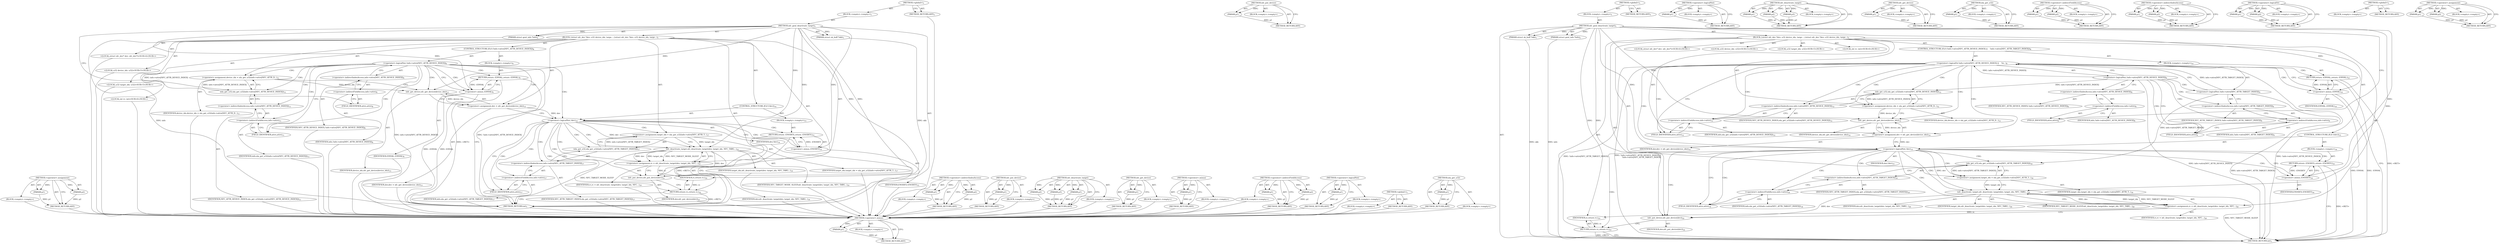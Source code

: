 digraph "&lt;operator&gt;.assignment" {
vulnerable_107 [label=<(METHOD,&lt;operator&gt;.assignment)>];
vulnerable_108 [label=<(PARAM,p1)>];
vulnerable_109 [label=<(PARAM,p2)>];
vulnerable_110 [label=<(BLOCK,&lt;empty&gt;,&lt;empty&gt;)>];
vulnerable_111 [label=<(METHOD_RETURN,ANY)>];
vulnerable_6 [label=<(METHOD,&lt;global&gt;)<SUB>1</SUB>>];
vulnerable_7 [label=<(BLOCK,&lt;empty&gt;,&lt;empty&gt;)<SUB>1</SUB>>];
vulnerable_8 [label=<(METHOD,nfc_genl_deactivate_target)<SUB>1</SUB>>];
vulnerable_9 [label=<(PARAM,struct sk_buff *skb)<SUB>1</SUB>>];
vulnerable_10 [label=<(PARAM,struct genl_info *info)<SUB>2</SUB>>];
vulnerable_11 [label=<(BLOCK,{
	struct nfc_dev *dev;
 	u32 device_idx, targe...,{
	struct nfc_dev *dev;
 	u32 device_idx, targe...)<SUB>3</SUB>>];
vulnerable_12 [label="<(LOCAL,struct nfc_dev* dev: nfc_dev*)<SUB>4</SUB>>"];
vulnerable_13 [label="<(LOCAL,u32 device_idx: u32)<SUB>5</SUB>>"];
vulnerable_14 [label="<(LOCAL,u32 target_idx: u32)<SUB>5</SUB>>"];
vulnerable_15 [label="<(LOCAL,int rc: int)<SUB>6</SUB>>"];
vulnerable_16 [label=<(CONTROL_STRUCTURE,IF,if (!info-&gt;attrs[NFC_ATTR_DEVICE_INDEX]))<SUB>8</SUB>>];
vulnerable_17 [label=<(&lt;operator&gt;.logicalNot,!info-&gt;attrs[NFC_ATTR_DEVICE_INDEX])<SUB>8</SUB>>];
vulnerable_18 [label=<(&lt;operator&gt;.indirectIndexAccess,info-&gt;attrs[NFC_ATTR_DEVICE_INDEX])<SUB>8</SUB>>];
vulnerable_19 [label=<(&lt;operator&gt;.indirectFieldAccess,info-&gt;attrs)<SUB>8</SUB>>];
vulnerable_20 [label=<(IDENTIFIER,info,!info-&gt;attrs[NFC_ATTR_DEVICE_INDEX])<SUB>8</SUB>>];
vulnerable_21 [label=<(FIELD_IDENTIFIER,attrs,attrs)<SUB>8</SUB>>];
vulnerable_22 [label=<(IDENTIFIER,NFC_ATTR_DEVICE_INDEX,!info-&gt;attrs[NFC_ATTR_DEVICE_INDEX])<SUB>8</SUB>>];
vulnerable_23 [label=<(BLOCK,&lt;empty&gt;,&lt;empty&gt;)<SUB>9</SUB>>];
vulnerable_24 [label=<(RETURN,return -EINVAL;,return -EINVAL;)<SUB>9</SUB>>];
vulnerable_25 [label=<(&lt;operator&gt;.minus,-EINVAL)<SUB>9</SUB>>];
vulnerable_26 [label=<(IDENTIFIER,EINVAL,-EINVAL)<SUB>9</SUB>>];
vulnerable_27 [label=<(&lt;operator&gt;.assignment,device_idx = nla_get_u32(info-&gt;attrs[NFC_ATTR_D...)<SUB>11</SUB>>];
vulnerable_28 [label=<(IDENTIFIER,device_idx,device_idx = nla_get_u32(info-&gt;attrs[NFC_ATTR_D...)<SUB>11</SUB>>];
vulnerable_29 [label=<(nla_get_u32,nla_get_u32(info-&gt;attrs[NFC_ATTR_DEVICE_INDEX]))<SUB>11</SUB>>];
vulnerable_30 [label=<(&lt;operator&gt;.indirectIndexAccess,info-&gt;attrs[NFC_ATTR_DEVICE_INDEX])<SUB>11</SUB>>];
vulnerable_31 [label=<(&lt;operator&gt;.indirectFieldAccess,info-&gt;attrs)<SUB>11</SUB>>];
vulnerable_32 [label=<(IDENTIFIER,info,nla_get_u32(info-&gt;attrs[NFC_ATTR_DEVICE_INDEX]))<SUB>11</SUB>>];
vulnerable_33 [label=<(FIELD_IDENTIFIER,attrs,attrs)<SUB>11</SUB>>];
vulnerable_34 [label=<(IDENTIFIER,NFC_ATTR_DEVICE_INDEX,nla_get_u32(info-&gt;attrs[NFC_ATTR_DEVICE_INDEX]))<SUB>11</SUB>>];
vulnerable_35 [label=<(&lt;operator&gt;.assignment,dev = nfc_get_device(device_idx))<SUB>13</SUB>>];
vulnerable_36 [label=<(IDENTIFIER,dev,dev = nfc_get_device(device_idx))<SUB>13</SUB>>];
vulnerable_37 [label=<(nfc_get_device,nfc_get_device(device_idx))<SUB>13</SUB>>];
vulnerable_38 [label=<(IDENTIFIER,device_idx,nfc_get_device(device_idx))<SUB>13</SUB>>];
vulnerable_39 [label=<(CONTROL_STRUCTURE,IF,if (!dev))<SUB>14</SUB>>];
vulnerable_40 [label=<(&lt;operator&gt;.logicalNot,!dev)<SUB>14</SUB>>];
vulnerable_41 [label=<(IDENTIFIER,dev,!dev)<SUB>14</SUB>>];
vulnerable_42 [label=<(BLOCK,&lt;empty&gt;,&lt;empty&gt;)<SUB>15</SUB>>];
vulnerable_43 [label=<(RETURN,return -ENODEV;,return -ENODEV;)<SUB>15</SUB>>];
vulnerable_44 [label=<(&lt;operator&gt;.minus,-ENODEV)<SUB>15</SUB>>];
vulnerable_45 [label=<(IDENTIFIER,ENODEV,-ENODEV)<SUB>15</SUB>>];
vulnerable_46 [label=<(&lt;operator&gt;.assignment,target_idx = nla_get_u32(info-&gt;attrs[NFC_ATTR_T...)<SUB>17</SUB>>];
vulnerable_47 [label=<(IDENTIFIER,target_idx,target_idx = nla_get_u32(info-&gt;attrs[NFC_ATTR_T...)<SUB>17</SUB>>];
vulnerable_48 [label=<(nla_get_u32,nla_get_u32(info-&gt;attrs[NFC_ATTR_TARGET_INDEX]))<SUB>17</SUB>>];
vulnerable_49 [label=<(&lt;operator&gt;.indirectIndexAccess,info-&gt;attrs[NFC_ATTR_TARGET_INDEX])<SUB>17</SUB>>];
vulnerable_50 [label=<(&lt;operator&gt;.indirectFieldAccess,info-&gt;attrs)<SUB>17</SUB>>];
vulnerable_51 [label=<(IDENTIFIER,info,nla_get_u32(info-&gt;attrs[NFC_ATTR_TARGET_INDEX]))<SUB>17</SUB>>];
vulnerable_52 [label=<(FIELD_IDENTIFIER,attrs,attrs)<SUB>17</SUB>>];
vulnerable_53 [label=<(IDENTIFIER,NFC_ATTR_TARGET_INDEX,nla_get_u32(info-&gt;attrs[NFC_ATTR_TARGET_INDEX]))<SUB>17</SUB>>];
vulnerable_54 [label=<(&lt;operator&gt;.assignment,rc = nfc_deactivate_target(dev, target_idx, NFC...)<SUB>19</SUB>>];
vulnerable_55 [label=<(IDENTIFIER,rc,rc = nfc_deactivate_target(dev, target_idx, NFC...)<SUB>19</SUB>>];
vulnerable_56 [label=<(nfc_deactivate_target,nfc_deactivate_target(dev, target_idx, NFC_TARG...)<SUB>19</SUB>>];
vulnerable_57 [label=<(IDENTIFIER,dev,nfc_deactivate_target(dev, target_idx, NFC_TARG...)<SUB>19</SUB>>];
vulnerable_58 [label=<(IDENTIFIER,target_idx,nfc_deactivate_target(dev, target_idx, NFC_TARG...)<SUB>19</SUB>>];
vulnerable_59 [label=<(IDENTIFIER,NFC_TARGET_MODE_SLEEP,nfc_deactivate_target(dev, target_idx, NFC_TARG...)<SUB>19</SUB>>];
vulnerable_60 [label=<(nfc_put_device,nfc_put_device(dev))<SUB>21</SUB>>];
vulnerable_61 [label=<(IDENTIFIER,dev,nfc_put_device(dev))<SUB>21</SUB>>];
vulnerable_62 [label=<(RETURN,return rc;,return rc;)<SUB>22</SUB>>];
vulnerable_63 [label=<(IDENTIFIER,rc,return rc;)<SUB>22</SUB>>];
vulnerable_64 [label=<(METHOD_RETURN,int)<SUB>1</SUB>>];
vulnerable_66 [label=<(METHOD_RETURN,ANY)<SUB>1</SUB>>];
vulnerable_93 [label=<(METHOD,&lt;operator&gt;.indirectIndexAccess)>];
vulnerable_94 [label=<(PARAM,p1)>];
vulnerable_95 [label=<(PARAM,p2)>];
vulnerable_96 [label=<(BLOCK,&lt;empty&gt;,&lt;empty&gt;)>];
vulnerable_97 [label=<(METHOD_RETURN,ANY)>];
vulnerable_126 [label=<(METHOD,nfc_put_device)>];
vulnerable_127 [label=<(PARAM,p1)>];
vulnerable_128 [label=<(BLOCK,&lt;empty&gt;,&lt;empty&gt;)>];
vulnerable_129 [label=<(METHOD_RETURN,ANY)>];
vulnerable_120 [label=<(METHOD,nfc_deactivate_target)>];
vulnerable_121 [label=<(PARAM,p1)>];
vulnerable_122 [label=<(PARAM,p2)>];
vulnerable_123 [label=<(PARAM,p3)>];
vulnerable_124 [label=<(BLOCK,&lt;empty&gt;,&lt;empty&gt;)>];
vulnerable_125 [label=<(METHOD_RETURN,ANY)>];
vulnerable_116 [label=<(METHOD,nfc_get_device)>];
vulnerable_117 [label=<(PARAM,p1)>];
vulnerable_118 [label=<(BLOCK,&lt;empty&gt;,&lt;empty&gt;)>];
vulnerable_119 [label=<(METHOD_RETURN,ANY)>];
vulnerable_103 [label=<(METHOD,&lt;operator&gt;.minus)>];
vulnerable_104 [label=<(PARAM,p1)>];
vulnerable_105 [label=<(BLOCK,&lt;empty&gt;,&lt;empty&gt;)>];
vulnerable_106 [label=<(METHOD_RETURN,ANY)>];
vulnerable_98 [label=<(METHOD,&lt;operator&gt;.indirectFieldAccess)>];
vulnerable_99 [label=<(PARAM,p1)>];
vulnerable_100 [label=<(PARAM,p2)>];
vulnerable_101 [label=<(BLOCK,&lt;empty&gt;,&lt;empty&gt;)>];
vulnerable_102 [label=<(METHOD_RETURN,ANY)>];
vulnerable_89 [label=<(METHOD,&lt;operator&gt;.logicalNot)>];
vulnerable_90 [label=<(PARAM,p1)>];
vulnerable_91 [label=<(BLOCK,&lt;empty&gt;,&lt;empty&gt;)>];
vulnerable_92 [label=<(METHOD_RETURN,ANY)>];
vulnerable_83 [label=<(METHOD,&lt;global&gt;)<SUB>1</SUB>>];
vulnerable_84 [label=<(BLOCK,&lt;empty&gt;,&lt;empty&gt;)>];
vulnerable_85 [label=<(METHOD_RETURN,ANY)>];
vulnerable_112 [label=<(METHOD,nla_get_u32)>];
vulnerable_113 [label=<(PARAM,p1)>];
vulnerable_114 [label=<(BLOCK,&lt;empty&gt;,&lt;empty&gt;)>];
vulnerable_115 [label=<(METHOD_RETURN,ANY)>];
fixed_115 [label=<(METHOD,&lt;operator&gt;.minus)>];
fixed_116 [label=<(PARAM,p1)>];
fixed_117 [label=<(BLOCK,&lt;empty&gt;,&lt;empty&gt;)>];
fixed_118 [label=<(METHOD_RETURN,ANY)>];
fixed_138 [label=<(METHOD,nfc_put_device)>];
fixed_139 [label=<(PARAM,p1)>];
fixed_140 [label=<(BLOCK,&lt;empty&gt;,&lt;empty&gt;)>];
fixed_141 [label=<(METHOD_RETURN,ANY)>];
fixed_6 [label=<(METHOD,&lt;global&gt;)<SUB>1</SUB>>];
fixed_7 [label=<(BLOCK,&lt;empty&gt;,&lt;empty&gt;)<SUB>1</SUB>>];
fixed_8 [label=<(METHOD,nfc_genl_deactivate_target)<SUB>1</SUB>>];
fixed_9 [label=<(PARAM,struct sk_buff *skb)<SUB>1</SUB>>];
fixed_10 [label=<(PARAM,struct genl_info *info)<SUB>2</SUB>>];
fixed_11 [label=<(BLOCK,{
	struct nfc_dev *dev;
 	u32 device_idx, targe...,{
	struct nfc_dev *dev;
 	u32 device_idx, targe...)<SUB>3</SUB>>];
fixed_12 [label="<(LOCAL,struct nfc_dev* dev: nfc_dev*)<SUB>4</SUB>>"];
fixed_13 [label="<(LOCAL,u32 device_idx: u32)<SUB>5</SUB>>"];
fixed_14 [label="<(LOCAL,u32 target_idx: u32)<SUB>5</SUB>>"];
fixed_15 [label="<(LOCAL,int rc: int)<SUB>6</SUB>>"];
fixed_16 [label=<(CONTROL_STRUCTURE,IF,if (!info-&gt;attrs[NFC_ATTR_DEVICE_INDEX] ||
	    !info-&gt;attrs[NFC_ATTR_TARGET_INDEX]))<SUB>8</SUB>>];
fixed_17 [label=<(&lt;operator&gt;.logicalOr,!info-&gt;attrs[NFC_ATTR_DEVICE_INDEX] ||
	    !in...)<SUB>8</SUB>>];
fixed_18 [label=<(&lt;operator&gt;.logicalNot,!info-&gt;attrs[NFC_ATTR_DEVICE_INDEX])<SUB>8</SUB>>];
fixed_19 [label=<(&lt;operator&gt;.indirectIndexAccess,info-&gt;attrs[NFC_ATTR_DEVICE_INDEX])<SUB>8</SUB>>];
fixed_20 [label=<(&lt;operator&gt;.indirectFieldAccess,info-&gt;attrs)<SUB>8</SUB>>];
fixed_21 [label=<(IDENTIFIER,info,!info-&gt;attrs[NFC_ATTR_DEVICE_INDEX])<SUB>8</SUB>>];
fixed_22 [label=<(FIELD_IDENTIFIER,attrs,attrs)<SUB>8</SUB>>];
fixed_23 [label=<(IDENTIFIER,NFC_ATTR_DEVICE_INDEX,!info-&gt;attrs[NFC_ATTR_DEVICE_INDEX])<SUB>8</SUB>>];
fixed_24 [label=<(&lt;operator&gt;.logicalNot,!info-&gt;attrs[NFC_ATTR_TARGET_INDEX])<SUB>9</SUB>>];
fixed_25 [label=<(&lt;operator&gt;.indirectIndexAccess,info-&gt;attrs[NFC_ATTR_TARGET_INDEX])<SUB>9</SUB>>];
fixed_26 [label=<(&lt;operator&gt;.indirectFieldAccess,info-&gt;attrs)<SUB>9</SUB>>];
fixed_27 [label=<(IDENTIFIER,info,!info-&gt;attrs[NFC_ATTR_TARGET_INDEX])<SUB>9</SUB>>];
fixed_28 [label=<(FIELD_IDENTIFIER,attrs,attrs)<SUB>9</SUB>>];
fixed_29 [label=<(IDENTIFIER,NFC_ATTR_TARGET_INDEX,!info-&gt;attrs[NFC_ATTR_TARGET_INDEX])<SUB>9</SUB>>];
fixed_30 [label=<(BLOCK,&lt;empty&gt;,&lt;empty&gt;)<SUB>10</SUB>>];
fixed_31 [label=<(RETURN,return -EINVAL;,return -EINVAL;)<SUB>10</SUB>>];
fixed_32 [label=<(&lt;operator&gt;.minus,-EINVAL)<SUB>10</SUB>>];
fixed_33 [label=<(IDENTIFIER,EINVAL,-EINVAL)<SUB>10</SUB>>];
fixed_34 [label=<(&lt;operator&gt;.assignment,device_idx = nla_get_u32(info-&gt;attrs[NFC_ATTR_D...)<SUB>12</SUB>>];
fixed_35 [label=<(IDENTIFIER,device_idx,device_idx = nla_get_u32(info-&gt;attrs[NFC_ATTR_D...)<SUB>12</SUB>>];
fixed_36 [label=<(nla_get_u32,nla_get_u32(info-&gt;attrs[NFC_ATTR_DEVICE_INDEX]))<SUB>12</SUB>>];
fixed_37 [label=<(&lt;operator&gt;.indirectIndexAccess,info-&gt;attrs[NFC_ATTR_DEVICE_INDEX])<SUB>12</SUB>>];
fixed_38 [label=<(&lt;operator&gt;.indirectFieldAccess,info-&gt;attrs)<SUB>12</SUB>>];
fixed_39 [label=<(IDENTIFIER,info,nla_get_u32(info-&gt;attrs[NFC_ATTR_DEVICE_INDEX]))<SUB>12</SUB>>];
fixed_40 [label=<(FIELD_IDENTIFIER,attrs,attrs)<SUB>12</SUB>>];
fixed_41 [label=<(IDENTIFIER,NFC_ATTR_DEVICE_INDEX,nla_get_u32(info-&gt;attrs[NFC_ATTR_DEVICE_INDEX]))<SUB>12</SUB>>];
fixed_42 [label=<(&lt;operator&gt;.assignment,dev = nfc_get_device(device_idx))<SUB>14</SUB>>];
fixed_43 [label=<(IDENTIFIER,dev,dev = nfc_get_device(device_idx))<SUB>14</SUB>>];
fixed_44 [label=<(nfc_get_device,nfc_get_device(device_idx))<SUB>14</SUB>>];
fixed_45 [label=<(IDENTIFIER,device_idx,nfc_get_device(device_idx))<SUB>14</SUB>>];
fixed_46 [label=<(CONTROL_STRUCTURE,IF,if (!dev))<SUB>15</SUB>>];
fixed_47 [label=<(&lt;operator&gt;.logicalNot,!dev)<SUB>15</SUB>>];
fixed_48 [label=<(IDENTIFIER,dev,!dev)<SUB>15</SUB>>];
fixed_49 [label=<(BLOCK,&lt;empty&gt;,&lt;empty&gt;)<SUB>16</SUB>>];
fixed_50 [label=<(RETURN,return -ENODEV;,return -ENODEV;)<SUB>16</SUB>>];
fixed_51 [label=<(&lt;operator&gt;.minus,-ENODEV)<SUB>16</SUB>>];
fixed_52 [label=<(IDENTIFIER,ENODEV,-ENODEV)<SUB>16</SUB>>];
fixed_53 [label=<(&lt;operator&gt;.assignment,target_idx = nla_get_u32(info-&gt;attrs[NFC_ATTR_T...)<SUB>18</SUB>>];
fixed_54 [label=<(IDENTIFIER,target_idx,target_idx = nla_get_u32(info-&gt;attrs[NFC_ATTR_T...)<SUB>18</SUB>>];
fixed_55 [label=<(nla_get_u32,nla_get_u32(info-&gt;attrs[NFC_ATTR_TARGET_INDEX]))<SUB>18</SUB>>];
fixed_56 [label=<(&lt;operator&gt;.indirectIndexAccess,info-&gt;attrs[NFC_ATTR_TARGET_INDEX])<SUB>18</SUB>>];
fixed_57 [label=<(&lt;operator&gt;.indirectFieldAccess,info-&gt;attrs)<SUB>18</SUB>>];
fixed_58 [label=<(IDENTIFIER,info,nla_get_u32(info-&gt;attrs[NFC_ATTR_TARGET_INDEX]))<SUB>18</SUB>>];
fixed_59 [label=<(FIELD_IDENTIFIER,attrs,attrs)<SUB>18</SUB>>];
fixed_60 [label=<(IDENTIFIER,NFC_ATTR_TARGET_INDEX,nla_get_u32(info-&gt;attrs[NFC_ATTR_TARGET_INDEX]))<SUB>18</SUB>>];
fixed_61 [label=<(&lt;operator&gt;.assignment,rc = nfc_deactivate_target(dev, target_idx, NFC...)<SUB>20</SUB>>];
fixed_62 [label=<(IDENTIFIER,rc,rc = nfc_deactivate_target(dev, target_idx, NFC...)<SUB>20</SUB>>];
fixed_63 [label=<(nfc_deactivate_target,nfc_deactivate_target(dev, target_idx, NFC_TARG...)<SUB>20</SUB>>];
fixed_64 [label=<(IDENTIFIER,dev,nfc_deactivate_target(dev, target_idx, NFC_TARG...)<SUB>20</SUB>>];
fixed_65 [label=<(IDENTIFIER,target_idx,nfc_deactivate_target(dev, target_idx, NFC_TARG...)<SUB>20</SUB>>];
fixed_66 [label=<(IDENTIFIER,NFC_TARGET_MODE_SLEEP,nfc_deactivate_target(dev, target_idx, NFC_TARG...)<SUB>20</SUB>>];
fixed_67 [label=<(nfc_put_device,nfc_put_device(dev))<SUB>22</SUB>>];
fixed_68 [label=<(IDENTIFIER,dev,nfc_put_device(dev))<SUB>22</SUB>>];
fixed_69 [label=<(RETURN,return rc;,return rc;)<SUB>23</SUB>>];
fixed_70 [label=<(IDENTIFIER,rc,return rc;)<SUB>23</SUB>>];
fixed_71 [label=<(METHOD_RETURN,int)<SUB>1</SUB>>];
fixed_73 [label=<(METHOD_RETURN,ANY)<SUB>1</SUB>>];
fixed_101 [label=<(METHOD,&lt;operator&gt;.logicalNot)>];
fixed_102 [label=<(PARAM,p1)>];
fixed_103 [label=<(BLOCK,&lt;empty&gt;,&lt;empty&gt;)>];
fixed_104 [label=<(METHOD_RETURN,ANY)>];
fixed_132 [label=<(METHOD,nfc_deactivate_target)>];
fixed_133 [label=<(PARAM,p1)>];
fixed_134 [label=<(PARAM,p2)>];
fixed_135 [label=<(PARAM,p3)>];
fixed_136 [label=<(BLOCK,&lt;empty&gt;,&lt;empty&gt;)>];
fixed_137 [label=<(METHOD_RETURN,ANY)>];
fixed_128 [label=<(METHOD,nfc_get_device)>];
fixed_129 [label=<(PARAM,p1)>];
fixed_130 [label=<(BLOCK,&lt;empty&gt;,&lt;empty&gt;)>];
fixed_131 [label=<(METHOD_RETURN,ANY)>];
fixed_124 [label=<(METHOD,nla_get_u32)>];
fixed_125 [label=<(PARAM,p1)>];
fixed_126 [label=<(BLOCK,&lt;empty&gt;,&lt;empty&gt;)>];
fixed_127 [label=<(METHOD_RETURN,ANY)>];
fixed_110 [label=<(METHOD,&lt;operator&gt;.indirectFieldAccess)>];
fixed_111 [label=<(PARAM,p1)>];
fixed_112 [label=<(PARAM,p2)>];
fixed_113 [label=<(BLOCK,&lt;empty&gt;,&lt;empty&gt;)>];
fixed_114 [label=<(METHOD_RETURN,ANY)>];
fixed_105 [label=<(METHOD,&lt;operator&gt;.indirectIndexAccess)>];
fixed_106 [label=<(PARAM,p1)>];
fixed_107 [label=<(PARAM,p2)>];
fixed_108 [label=<(BLOCK,&lt;empty&gt;,&lt;empty&gt;)>];
fixed_109 [label=<(METHOD_RETURN,ANY)>];
fixed_96 [label=<(METHOD,&lt;operator&gt;.logicalOr)>];
fixed_97 [label=<(PARAM,p1)>];
fixed_98 [label=<(PARAM,p2)>];
fixed_99 [label=<(BLOCK,&lt;empty&gt;,&lt;empty&gt;)>];
fixed_100 [label=<(METHOD_RETURN,ANY)>];
fixed_90 [label=<(METHOD,&lt;global&gt;)<SUB>1</SUB>>];
fixed_91 [label=<(BLOCK,&lt;empty&gt;,&lt;empty&gt;)>];
fixed_92 [label=<(METHOD_RETURN,ANY)>];
fixed_119 [label=<(METHOD,&lt;operator&gt;.assignment)>];
fixed_120 [label=<(PARAM,p1)>];
fixed_121 [label=<(PARAM,p2)>];
fixed_122 [label=<(BLOCK,&lt;empty&gt;,&lt;empty&gt;)>];
fixed_123 [label=<(METHOD_RETURN,ANY)>];
vulnerable_107 -> vulnerable_108  [key=0, label="AST: "];
vulnerable_107 -> vulnerable_108  [key=1, label="DDG: "];
vulnerable_107 -> vulnerable_110  [key=0, label="AST: "];
vulnerable_107 -> vulnerable_109  [key=0, label="AST: "];
vulnerable_107 -> vulnerable_109  [key=1, label="DDG: "];
vulnerable_107 -> vulnerable_111  [key=0, label="AST: "];
vulnerable_107 -> vulnerable_111  [key=1, label="CFG: "];
vulnerable_108 -> vulnerable_111  [key=0, label="DDG: p1"];
vulnerable_109 -> vulnerable_111  [key=0, label="DDG: p2"];
vulnerable_110 -> fixed_115  [key=0];
vulnerable_111 -> fixed_115  [key=0];
vulnerable_6 -> vulnerable_7  [key=0, label="AST: "];
vulnerable_6 -> vulnerable_66  [key=0, label="AST: "];
vulnerable_6 -> vulnerable_66  [key=1, label="CFG: "];
vulnerable_7 -> vulnerable_8  [key=0, label="AST: "];
vulnerable_8 -> vulnerable_9  [key=0, label="AST: "];
vulnerable_8 -> vulnerable_9  [key=1, label="DDG: "];
vulnerable_8 -> vulnerable_10  [key=0, label="AST: "];
vulnerable_8 -> vulnerable_10  [key=1, label="DDG: "];
vulnerable_8 -> vulnerable_11  [key=0, label="AST: "];
vulnerable_8 -> vulnerable_64  [key=0, label="AST: "];
vulnerable_8 -> vulnerable_21  [key=0, label="CFG: "];
vulnerable_8 -> vulnerable_60  [key=0, label="DDG: "];
vulnerable_8 -> vulnerable_63  [key=0, label="DDG: "];
vulnerable_8 -> vulnerable_37  [key=0, label="DDG: "];
vulnerable_8 -> vulnerable_40  [key=0, label="DDG: "];
vulnerable_8 -> vulnerable_56  [key=0, label="DDG: "];
vulnerable_8 -> vulnerable_25  [key=0, label="DDG: "];
vulnerable_8 -> vulnerable_44  [key=0, label="DDG: "];
vulnerable_9 -> vulnerable_64  [key=0, label="DDG: skb"];
vulnerable_10 -> vulnerable_64  [key=0, label="DDG: info"];
vulnerable_11 -> vulnerable_12  [key=0, label="AST: "];
vulnerable_11 -> vulnerable_13  [key=0, label="AST: "];
vulnerable_11 -> vulnerable_14  [key=0, label="AST: "];
vulnerable_11 -> vulnerable_15  [key=0, label="AST: "];
vulnerable_11 -> vulnerable_16  [key=0, label="AST: "];
vulnerable_11 -> vulnerable_27  [key=0, label="AST: "];
vulnerable_11 -> vulnerable_35  [key=0, label="AST: "];
vulnerable_11 -> vulnerable_39  [key=0, label="AST: "];
vulnerable_11 -> vulnerable_46  [key=0, label="AST: "];
vulnerable_11 -> vulnerable_54  [key=0, label="AST: "];
vulnerable_11 -> vulnerable_60  [key=0, label="AST: "];
vulnerable_11 -> vulnerable_62  [key=0, label="AST: "];
vulnerable_12 -> fixed_115  [key=0];
vulnerable_13 -> fixed_115  [key=0];
vulnerable_14 -> fixed_115  [key=0];
vulnerable_15 -> fixed_115  [key=0];
vulnerable_16 -> vulnerable_17  [key=0, label="AST: "];
vulnerable_16 -> vulnerable_23  [key=0, label="AST: "];
vulnerable_17 -> vulnerable_18  [key=0, label="AST: "];
vulnerable_17 -> vulnerable_25  [key=0, label="CFG: "];
vulnerable_17 -> vulnerable_25  [key=1, label="CDG: "];
vulnerable_17 -> vulnerable_33  [key=0, label="CFG: "];
vulnerable_17 -> vulnerable_33  [key=1, label="CDG: "];
vulnerable_17 -> vulnerable_64  [key=0, label="DDG: info-&gt;attrs[NFC_ATTR_DEVICE_INDEX]"];
vulnerable_17 -> vulnerable_64  [key=1, label="DDG: !info-&gt;attrs[NFC_ATTR_DEVICE_INDEX]"];
vulnerable_17 -> vulnerable_29  [key=0, label="DDG: info-&gt;attrs[NFC_ATTR_DEVICE_INDEX]"];
vulnerable_17 -> vulnerable_29  [key=1, label="CDG: "];
vulnerable_17 -> vulnerable_24  [key=0, label="CDG: "];
vulnerable_17 -> vulnerable_30  [key=0, label="CDG: "];
vulnerable_17 -> vulnerable_37  [key=0, label="CDG: "];
vulnerable_17 -> vulnerable_27  [key=0, label="CDG: "];
vulnerable_17 -> vulnerable_40  [key=0, label="CDG: "];
vulnerable_17 -> vulnerable_35  [key=0, label="CDG: "];
vulnerable_17 -> vulnerable_31  [key=0, label="CDG: "];
vulnerable_18 -> vulnerable_19  [key=0, label="AST: "];
vulnerable_18 -> vulnerable_22  [key=0, label="AST: "];
vulnerable_18 -> vulnerable_17  [key=0, label="CFG: "];
vulnerable_19 -> vulnerable_20  [key=0, label="AST: "];
vulnerable_19 -> vulnerable_21  [key=0, label="AST: "];
vulnerable_19 -> vulnerable_18  [key=0, label="CFG: "];
vulnerable_20 -> fixed_115  [key=0];
vulnerable_21 -> vulnerable_19  [key=0, label="CFG: "];
vulnerable_22 -> fixed_115  [key=0];
vulnerable_23 -> vulnerable_24  [key=0, label="AST: "];
vulnerable_24 -> vulnerable_25  [key=0, label="AST: "];
vulnerable_24 -> vulnerable_64  [key=0, label="CFG: "];
vulnerable_24 -> vulnerable_64  [key=1, label="DDG: &lt;RET&gt;"];
vulnerable_25 -> vulnerable_26  [key=0, label="AST: "];
vulnerable_25 -> vulnerable_24  [key=0, label="CFG: "];
vulnerable_25 -> vulnerable_24  [key=1, label="DDG: -EINVAL"];
vulnerable_25 -> vulnerable_64  [key=0, label="DDG: EINVAL"];
vulnerable_25 -> vulnerable_64  [key=1, label="DDG: -EINVAL"];
vulnerable_26 -> fixed_115  [key=0];
vulnerable_27 -> vulnerable_28  [key=0, label="AST: "];
vulnerable_27 -> vulnerable_29  [key=0, label="AST: "];
vulnerable_27 -> vulnerable_37  [key=0, label="CFG: "];
vulnerable_27 -> vulnerable_37  [key=1, label="DDG: device_idx"];
vulnerable_28 -> fixed_115  [key=0];
vulnerable_29 -> vulnerable_30  [key=0, label="AST: "];
vulnerable_29 -> vulnerable_27  [key=0, label="CFG: "];
vulnerable_29 -> vulnerable_27  [key=1, label="DDG: info-&gt;attrs[NFC_ATTR_DEVICE_INDEX]"];
vulnerable_30 -> vulnerable_31  [key=0, label="AST: "];
vulnerable_30 -> vulnerable_34  [key=0, label="AST: "];
vulnerable_30 -> vulnerable_29  [key=0, label="CFG: "];
vulnerable_31 -> vulnerable_32  [key=0, label="AST: "];
vulnerable_31 -> vulnerable_33  [key=0, label="AST: "];
vulnerable_31 -> vulnerable_30  [key=0, label="CFG: "];
vulnerable_32 -> fixed_115  [key=0];
vulnerable_33 -> vulnerable_31  [key=0, label="CFG: "];
vulnerable_34 -> fixed_115  [key=0];
vulnerable_35 -> vulnerable_36  [key=0, label="AST: "];
vulnerable_35 -> vulnerable_37  [key=0, label="AST: "];
vulnerable_35 -> vulnerable_40  [key=0, label="CFG: "];
vulnerable_35 -> vulnerable_40  [key=1, label="DDG: dev"];
vulnerable_36 -> fixed_115  [key=0];
vulnerable_37 -> vulnerable_38  [key=0, label="AST: "];
vulnerable_37 -> vulnerable_35  [key=0, label="CFG: "];
vulnerable_37 -> vulnerable_35  [key=1, label="DDG: device_idx"];
vulnerable_38 -> fixed_115  [key=0];
vulnerable_39 -> vulnerable_40  [key=0, label="AST: "];
vulnerable_39 -> vulnerable_42  [key=0, label="AST: "];
vulnerable_40 -> vulnerable_41  [key=0, label="AST: "];
vulnerable_40 -> vulnerable_44  [key=0, label="CFG: "];
vulnerable_40 -> vulnerable_44  [key=1, label="CDG: "];
vulnerable_40 -> vulnerable_52  [key=0, label="CFG: "];
vulnerable_40 -> vulnerable_52  [key=1, label="CDG: "];
vulnerable_40 -> vulnerable_56  [key=0, label="DDG: dev"];
vulnerable_40 -> vulnerable_56  [key=1, label="CDG: "];
vulnerable_40 -> vulnerable_48  [key=0, label="CDG: "];
vulnerable_40 -> vulnerable_49  [key=0, label="CDG: "];
vulnerable_40 -> vulnerable_60  [key=0, label="CDG: "];
vulnerable_40 -> vulnerable_46  [key=0, label="CDG: "];
vulnerable_40 -> vulnerable_50  [key=0, label="CDG: "];
vulnerable_40 -> vulnerable_54  [key=0, label="CDG: "];
vulnerable_40 -> vulnerable_62  [key=0, label="CDG: "];
vulnerable_40 -> vulnerable_43  [key=0, label="CDG: "];
vulnerable_41 -> fixed_115  [key=0];
vulnerable_42 -> vulnerable_43  [key=0, label="AST: "];
vulnerable_43 -> vulnerable_44  [key=0, label="AST: "];
vulnerable_43 -> vulnerable_64  [key=0, label="CFG: "];
vulnerable_43 -> vulnerable_64  [key=1, label="DDG: &lt;RET&gt;"];
vulnerable_44 -> vulnerable_45  [key=0, label="AST: "];
vulnerable_44 -> vulnerable_43  [key=0, label="CFG: "];
vulnerable_44 -> vulnerable_43  [key=1, label="DDG: -ENODEV"];
vulnerable_45 -> fixed_115  [key=0];
vulnerable_46 -> vulnerable_47  [key=0, label="AST: "];
vulnerable_46 -> vulnerable_48  [key=0, label="AST: "];
vulnerable_46 -> vulnerable_56  [key=0, label="CFG: "];
vulnerable_46 -> vulnerable_56  [key=1, label="DDG: target_idx"];
vulnerable_47 -> fixed_115  [key=0];
vulnerable_48 -> vulnerable_49  [key=0, label="AST: "];
vulnerable_48 -> vulnerable_46  [key=0, label="CFG: "];
vulnerable_48 -> vulnerable_46  [key=1, label="DDG: info-&gt;attrs[NFC_ATTR_TARGET_INDEX]"];
vulnerable_49 -> vulnerable_50  [key=0, label="AST: "];
vulnerable_49 -> vulnerable_53  [key=0, label="AST: "];
vulnerable_49 -> vulnerable_48  [key=0, label="CFG: "];
vulnerable_50 -> vulnerable_51  [key=0, label="AST: "];
vulnerable_50 -> vulnerable_52  [key=0, label="AST: "];
vulnerable_50 -> vulnerable_49  [key=0, label="CFG: "];
vulnerable_51 -> fixed_115  [key=0];
vulnerable_52 -> vulnerable_50  [key=0, label="CFG: "];
vulnerable_53 -> fixed_115  [key=0];
vulnerable_54 -> vulnerable_55  [key=0, label="AST: "];
vulnerable_54 -> vulnerable_56  [key=0, label="AST: "];
vulnerable_54 -> vulnerable_60  [key=0, label="CFG: "];
vulnerable_54 -> vulnerable_63  [key=0, label="DDG: rc"];
vulnerable_55 -> fixed_115  [key=0];
vulnerable_56 -> vulnerable_57  [key=0, label="AST: "];
vulnerable_56 -> vulnerable_58  [key=0, label="AST: "];
vulnerable_56 -> vulnerable_59  [key=0, label="AST: "];
vulnerable_56 -> vulnerable_54  [key=0, label="CFG: "];
vulnerable_56 -> vulnerable_54  [key=1, label="DDG: dev"];
vulnerable_56 -> vulnerable_54  [key=2, label="DDG: target_idx"];
vulnerable_56 -> vulnerable_54  [key=3, label="DDG: NFC_TARGET_MODE_SLEEP"];
vulnerable_56 -> vulnerable_64  [key=0, label="DDG: NFC_TARGET_MODE_SLEEP"];
vulnerable_56 -> vulnerable_60  [key=0, label="DDG: dev"];
vulnerable_57 -> fixed_115  [key=0];
vulnerable_58 -> fixed_115  [key=0];
vulnerable_59 -> fixed_115  [key=0];
vulnerable_60 -> vulnerable_61  [key=0, label="AST: "];
vulnerable_60 -> vulnerable_62  [key=0, label="CFG: "];
vulnerable_61 -> fixed_115  [key=0];
vulnerable_62 -> vulnerable_63  [key=0, label="AST: "];
vulnerable_62 -> vulnerable_64  [key=0, label="CFG: "];
vulnerable_62 -> vulnerable_64  [key=1, label="DDG: &lt;RET&gt;"];
vulnerable_63 -> vulnerable_62  [key=0, label="DDG: rc"];
vulnerable_64 -> fixed_115  [key=0];
vulnerable_66 -> fixed_115  [key=0];
vulnerable_93 -> vulnerable_94  [key=0, label="AST: "];
vulnerable_93 -> vulnerable_94  [key=1, label="DDG: "];
vulnerable_93 -> vulnerable_96  [key=0, label="AST: "];
vulnerable_93 -> vulnerable_95  [key=0, label="AST: "];
vulnerable_93 -> vulnerable_95  [key=1, label="DDG: "];
vulnerable_93 -> vulnerable_97  [key=0, label="AST: "];
vulnerable_93 -> vulnerable_97  [key=1, label="CFG: "];
vulnerable_94 -> vulnerable_97  [key=0, label="DDG: p1"];
vulnerable_95 -> vulnerable_97  [key=0, label="DDG: p2"];
vulnerable_96 -> fixed_115  [key=0];
vulnerable_97 -> fixed_115  [key=0];
vulnerable_126 -> vulnerable_127  [key=0, label="AST: "];
vulnerable_126 -> vulnerable_127  [key=1, label="DDG: "];
vulnerable_126 -> vulnerable_128  [key=0, label="AST: "];
vulnerable_126 -> vulnerable_129  [key=0, label="AST: "];
vulnerable_126 -> vulnerable_129  [key=1, label="CFG: "];
vulnerable_127 -> vulnerable_129  [key=0, label="DDG: p1"];
vulnerable_128 -> fixed_115  [key=0];
vulnerable_129 -> fixed_115  [key=0];
vulnerable_120 -> vulnerable_121  [key=0, label="AST: "];
vulnerable_120 -> vulnerable_121  [key=1, label="DDG: "];
vulnerable_120 -> vulnerable_124  [key=0, label="AST: "];
vulnerable_120 -> vulnerable_122  [key=0, label="AST: "];
vulnerable_120 -> vulnerable_122  [key=1, label="DDG: "];
vulnerable_120 -> vulnerable_125  [key=0, label="AST: "];
vulnerable_120 -> vulnerable_125  [key=1, label="CFG: "];
vulnerable_120 -> vulnerable_123  [key=0, label="AST: "];
vulnerable_120 -> vulnerable_123  [key=1, label="DDG: "];
vulnerable_121 -> vulnerable_125  [key=0, label="DDG: p1"];
vulnerable_122 -> vulnerable_125  [key=0, label="DDG: p2"];
vulnerable_123 -> vulnerable_125  [key=0, label="DDG: p3"];
vulnerable_124 -> fixed_115  [key=0];
vulnerable_125 -> fixed_115  [key=0];
vulnerable_116 -> vulnerable_117  [key=0, label="AST: "];
vulnerable_116 -> vulnerable_117  [key=1, label="DDG: "];
vulnerable_116 -> vulnerable_118  [key=0, label="AST: "];
vulnerable_116 -> vulnerable_119  [key=0, label="AST: "];
vulnerable_116 -> vulnerable_119  [key=1, label="CFG: "];
vulnerable_117 -> vulnerable_119  [key=0, label="DDG: p1"];
vulnerable_118 -> fixed_115  [key=0];
vulnerable_119 -> fixed_115  [key=0];
vulnerable_103 -> vulnerable_104  [key=0, label="AST: "];
vulnerable_103 -> vulnerable_104  [key=1, label="DDG: "];
vulnerable_103 -> vulnerable_105  [key=0, label="AST: "];
vulnerable_103 -> vulnerable_106  [key=0, label="AST: "];
vulnerable_103 -> vulnerable_106  [key=1, label="CFG: "];
vulnerable_104 -> vulnerable_106  [key=0, label="DDG: p1"];
vulnerable_105 -> fixed_115  [key=0];
vulnerable_106 -> fixed_115  [key=0];
vulnerable_98 -> vulnerable_99  [key=0, label="AST: "];
vulnerable_98 -> vulnerable_99  [key=1, label="DDG: "];
vulnerable_98 -> vulnerable_101  [key=0, label="AST: "];
vulnerable_98 -> vulnerable_100  [key=0, label="AST: "];
vulnerable_98 -> vulnerable_100  [key=1, label="DDG: "];
vulnerable_98 -> vulnerable_102  [key=0, label="AST: "];
vulnerable_98 -> vulnerable_102  [key=1, label="CFG: "];
vulnerable_99 -> vulnerable_102  [key=0, label="DDG: p1"];
vulnerable_100 -> vulnerable_102  [key=0, label="DDG: p2"];
vulnerable_101 -> fixed_115  [key=0];
vulnerable_102 -> fixed_115  [key=0];
vulnerable_89 -> vulnerable_90  [key=0, label="AST: "];
vulnerable_89 -> vulnerable_90  [key=1, label="DDG: "];
vulnerable_89 -> vulnerable_91  [key=0, label="AST: "];
vulnerable_89 -> vulnerable_92  [key=0, label="AST: "];
vulnerable_89 -> vulnerable_92  [key=1, label="CFG: "];
vulnerable_90 -> vulnerable_92  [key=0, label="DDG: p1"];
vulnerable_91 -> fixed_115  [key=0];
vulnerable_92 -> fixed_115  [key=0];
vulnerable_83 -> vulnerable_84  [key=0, label="AST: "];
vulnerable_83 -> vulnerable_85  [key=0, label="AST: "];
vulnerable_83 -> vulnerable_85  [key=1, label="CFG: "];
vulnerable_84 -> fixed_115  [key=0];
vulnerable_85 -> fixed_115  [key=0];
vulnerable_112 -> vulnerable_113  [key=0, label="AST: "];
vulnerable_112 -> vulnerable_113  [key=1, label="DDG: "];
vulnerable_112 -> vulnerable_114  [key=0, label="AST: "];
vulnerable_112 -> vulnerable_115  [key=0, label="AST: "];
vulnerable_112 -> vulnerable_115  [key=1, label="CFG: "];
vulnerable_113 -> vulnerable_115  [key=0, label="DDG: p1"];
vulnerable_114 -> fixed_115  [key=0];
vulnerable_115 -> fixed_115  [key=0];
fixed_115 -> fixed_116  [key=0, label="AST: "];
fixed_115 -> fixed_116  [key=1, label="DDG: "];
fixed_115 -> fixed_117  [key=0, label="AST: "];
fixed_115 -> fixed_118  [key=0, label="AST: "];
fixed_115 -> fixed_118  [key=1, label="CFG: "];
fixed_116 -> fixed_118  [key=0, label="DDG: p1"];
fixed_138 -> fixed_139  [key=0, label="AST: "];
fixed_138 -> fixed_139  [key=1, label="DDG: "];
fixed_138 -> fixed_140  [key=0, label="AST: "];
fixed_138 -> fixed_141  [key=0, label="AST: "];
fixed_138 -> fixed_141  [key=1, label="CFG: "];
fixed_139 -> fixed_141  [key=0, label="DDG: p1"];
fixed_6 -> fixed_7  [key=0, label="AST: "];
fixed_6 -> fixed_73  [key=0, label="AST: "];
fixed_6 -> fixed_73  [key=1, label="CFG: "];
fixed_7 -> fixed_8  [key=0, label="AST: "];
fixed_8 -> fixed_9  [key=0, label="AST: "];
fixed_8 -> fixed_9  [key=1, label="DDG: "];
fixed_8 -> fixed_10  [key=0, label="AST: "];
fixed_8 -> fixed_10  [key=1, label="DDG: "];
fixed_8 -> fixed_11  [key=0, label="AST: "];
fixed_8 -> fixed_71  [key=0, label="AST: "];
fixed_8 -> fixed_22  [key=0, label="CFG: "];
fixed_8 -> fixed_67  [key=0, label="DDG: "];
fixed_8 -> fixed_70  [key=0, label="DDG: "];
fixed_8 -> fixed_44  [key=0, label="DDG: "];
fixed_8 -> fixed_47  [key=0, label="DDG: "];
fixed_8 -> fixed_63  [key=0, label="DDG: "];
fixed_8 -> fixed_32  [key=0, label="DDG: "];
fixed_8 -> fixed_51  [key=0, label="DDG: "];
fixed_9 -> fixed_71  [key=0, label="DDG: skb"];
fixed_10 -> fixed_71  [key=0, label="DDG: info"];
fixed_11 -> fixed_12  [key=0, label="AST: "];
fixed_11 -> fixed_13  [key=0, label="AST: "];
fixed_11 -> fixed_14  [key=0, label="AST: "];
fixed_11 -> fixed_15  [key=0, label="AST: "];
fixed_11 -> fixed_16  [key=0, label="AST: "];
fixed_11 -> fixed_34  [key=0, label="AST: "];
fixed_11 -> fixed_42  [key=0, label="AST: "];
fixed_11 -> fixed_46  [key=0, label="AST: "];
fixed_11 -> fixed_53  [key=0, label="AST: "];
fixed_11 -> fixed_61  [key=0, label="AST: "];
fixed_11 -> fixed_67  [key=0, label="AST: "];
fixed_11 -> fixed_69  [key=0, label="AST: "];
fixed_16 -> fixed_17  [key=0, label="AST: "];
fixed_16 -> fixed_30  [key=0, label="AST: "];
fixed_17 -> fixed_18  [key=0, label="AST: "];
fixed_17 -> fixed_24  [key=0, label="AST: "];
fixed_17 -> fixed_32  [key=0, label="CFG: "];
fixed_17 -> fixed_32  [key=1, label="CDG: "];
fixed_17 -> fixed_40  [key=0, label="CFG: "];
fixed_17 -> fixed_40  [key=1, label="CDG: "];
fixed_17 -> fixed_71  [key=0, label="DDG: !info-&gt;attrs[NFC_ATTR_DEVICE_INDEX]"];
fixed_17 -> fixed_71  [key=1, label="DDG: !info-&gt;attrs[NFC_ATTR_TARGET_INDEX]"];
fixed_17 -> fixed_71  [key=2, label="DDG: !info-&gt;attrs[NFC_ATTR_DEVICE_INDEX] ||
	    !info-&gt;attrs[NFC_ATTR_TARGET_INDEX]"];
fixed_17 -> fixed_47  [key=0, label="CDG: "];
fixed_17 -> fixed_34  [key=0, label="CDG: "];
fixed_17 -> fixed_42  [key=0, label="CDG: "];
fixed_17 -> fixed_36  [key=0, label="CDG: "];
fixed_17 -> fixed_37  [key=0, label="CDG: "];
fixed_17 -> fixed_38  [key=0, label="CDG: "];
fixed_17 -> fixed_44  [key=0, label="CDG: "];
fixed_17 -> fixed_31  [key=0, label="CDG: "];
fixed_18 -> fixed_19  [key=0, label="AST: "];
fixed_18 -> fixed_17  [key=0, label="CFG: "];
fixed_18 -> fixed_17  [key=1, label="DDG: info-&gt;attrs[NFC_ATTR_DEVICE_INDEX]"];
fixed_18 -> fixed_28  [key=0, label="CFG: "];
fixed_18 -> fixed_28  [key=1, label="CDG: "];
fixed_18 -> fixed_71  [key=0, label="DDG: info-&gt;attrs[NFC_ATTR_DEVICE_INDEX]"];
fixed_18 -> fixed_36  [key=0, label="DDG: info-&gt;attrs[NFC_ATTR_DEVICE_INDEX]"];
fixed_18 -> fixed_24  [key=0, label="CDG: "];
fixed_18 -> fixed_26  [key=0, label="CDG: "];
fixed_18 -> fixed_25  [key=0, label="CDG: "];
fixed_19 -> fixed_20  [key=0, label="AST: "];
fixed_19 -> fixed_23  [key=0, label="AST: "];
fixed_19 -> fixed_18  [key=0, label="CFG: "];
fixed_20 -> fixed_21  [key=0, label="AST: "];
fixed_20 -> fixed_22  [key=0, label="AST: "];
fixed_20 -> fixed_19  [key=0, label="CFG: "];
fixed_22 -> fixed_20  [key=0, label="CFG: "];
fixed_24 -> fixed_25  [key=0, label="AST: "];
fixed_24 -> fixed_17  [key=0, label="CFG: "];
fixed_24 -> fixed_17  [key=1, label="DDG: info-&gt;attrs[NFC_ATTR_TARGET_INDEX]"];
fixed_24 -> fixed_71  [key=0, label="DDG: info-&gt;attrs[NFC_ATTR_TARGET_INDEX]"];
fixed_24 -> fixed_55  [key=0, label="DDG: info-&gt;attrs[NFC_ATTR_TARGET_INDEX]"];
fixed_25 -> fixed_26  [key=0, label="AST: "];
fixed_25 -> fixed_29  [key=0, label="AST: "];
fixed_25 -> fixed_24  [key=0, label="CFG: "];
fixed_26 -> fixed_27  [key=0, label="AST: "];
fixed_26 -> fixed_28  [key=0, label="AST: "];
fixed_26 -> fixed_25  [key=0, label="CFG: "];
fixed_28 -> fixed_26  [key=0, label="CFG: "];
fixed_30 -> fixed_31  [key=0, label="AST: "];
fixed_31 -> fixed_32  [key=0, label="AST: "];
fixed_31 -> fixed_71  [key=0, label="CFG: "];
fixed_31 -> fixed_71  [key=1, label="DDG: &lt;RET&gt;"];
fixed_32 -> fixed_33  [key=0, label="AST: "];
fixed_32 -> fixed_31  [key=0, label="CFG: "];
fixed_32 -> fixed_31  [key=1, label="DDG: -EINVAL"];
fixed_32 -> fixed_71  [key=0, label="DDG: EINVAL"];
fixed_32 -> fixed_71  [key=1, label="DDG: -EINVAL"];
fixed_34 -> fixed_35  [key=0, label="AST: "];
fixed_34 -> fixed_36  [key=0, label="AST: "];
fixed_34 -> fixed_44  [key=0, label="CFG: "];
fixed_34 -> fixed_44  [key=1, label="DDG: device_idx"];
fixed_36 -> fixed_37  [key=0, label="AST: "];
fixed_36 -> fixed_34  [key=0, label="CFG: "];
fixed_36 -> fixed_34  [key=1, label="DDG: info-&gt;attrs[NFC_ATTR_DEVICE_INDEX]"];
fixed_37 -> fixed_38  [key=0, label="AST: "];
fixed_37 -> fixed_41  [key=0, label="AST: "];
fixed_37 -> fixed_36  [key=0, label="CFG: "];
fixed_38 -> fixed_39  [key=0, label="AST: "];
fixed_38 -> fixed_40  [key=0, label="AST: "];
fixed_38 -> fixed_37  [key=0, label="CFG: "];
fixed_40 -> fixed_38  [key=0, label="CFG: "];
fixed_42 -> fixed_43  [key=0, label="AST: "];
fixed_42 -> fixed_44  [key=0, label="AST: "];
fixed_42 -> fixed_47  [key=0, label="CFG: "];
fixed_42 -> fixed_47  [key=1, label="DDG: dev"];
fixed_44 -> fixed_45  [key=0, label="AST: "];
fixed_44 -> fixed_42  [key=0, label="CFG: "];
fixed_44 -> fixed_42  [key=1, label="DDG: device_idx"];
fixed_46 -> fixed_47  [key=0, label="AST: "];
fixed_46 -> fixed_49  [key=0, label="AST: "];
fixed_47 -> fixed_48  [key=0, label="AST: "];
fixed_47 -> fixed_51  [key=0, label="CFG: "];
fixed_47 -> fixed_51  [key=1, label="CDG: "];
fixed_47 -> fixed_59  [key=0, label="CFG: "];
fixed_47 -> fixed_59  [key=1, label="CDG: "];
fixed_47 -> fixed_63  [key=0, label="DDG: dev"];
fixed_47 -> fixed_63  [key=1, label="CDG: "];
fixed_47 -> fixed_61  [key=0, label="CDG: "];
fixed_47 -> fixed_57  [key=0, label="CDG: "];
fixed_47 -> fixed_53  [key=0, label="CDG: "];
fixed_47 -> fixed_56  [key=0, label="CDG: "];
fixed_47 -> fixed_69  [key=0, label="CDG: "];
fixed_47 -> fixed_67  [key=0, label="CDG: "];
fixed_47 -> fixed_50  [key=0, label="CDG: "];
fixed_47 -> fixed_55  [key=0, label="CDG: "];
fixed_49 -> fixed_50  [key=0, label="AST: "];
fixed_50 -> fixed_51  [key=0, label="AST: "];
fixed_50 -> fixed_71  [key=0, label="CFG: "];
fixed_50 -> fixed_71  [key=1, label="DDG: &lt;RET&gt;"];
fixed_51 -> fixed_52  [key=0, label="AST: "];
fixed_51 -> fixed_50  [key=0, label="CFG: "];
fixed_51 -> fixed_50  [key=1, label="DDG: -ENODEV"];
fixed_53 -> fixed_54  [key=0, label="AST: "];
fixed_53 -> fixed_55  [key=0, label="AST: "];
fixed_53 -> fixed_63  [key=0, label="CFG: "];
fixed_53 -> fixed_63  [key=1, label="DDG: target_idx"];
fixed_55 -> fixed_56  [key=0, label="AST: "];
fixed_55 -> fixed_53  [key=0, label="CFG: "];
fixed_55 -> fixed_53  [key=1, label="DDG: info-&gt;attrs[NFC_ATTR_TARGET_INDEX]"];
fixed_56 -> fixed_57  [key=0, label="AST: "];
fixed_56 -> fixed_60  [key=0, label="AST: "];
fixed_56 -> fixed_55  [key=0, label="CFG: "];
fixed_57 -> fixed_58  [key=0, label="AST: "];
fixed_57 -> fixed_59  [key=0, label="AST: "];
fixed_57 -> fixed_56  [key=0, label="CFG: "];
fixed_59 -> fixed_57  [key=0, label="CFG: "];
fixed_61 -> fixed_62  [key=0, label="AST: "];
fixed_61 -> fixed_63  [key=0, label="AST: "];
fixed_61 -> fixed_67  [key=0, label="CFG: "];
fixed_61 -> fixed_70  [key=0, label="DDG: rc"];
fixed_63 -> fixed_64  [key=0, label="AST: "];
fixed_63 -> fixed_65  [key=0, label="AST: "];
fixed_63 -> fixed_66  [key=0, label="AST: "];
fixed_63 -> fixed_61  [key=0, label="CFG: "];
fixed_63 -> fixed_61  [key=1, label="DDG: dev"];
fixed_63 -> fixed_61  [key=2, label="DDG: target_idx"];
fixed_63 -> fixed_61  [key=3, label="DDG: NFC_TARGET_MODE_SLEEP"];
fixed_63 -> fixed_71  [key=0, label="DDG: NFC_TARGET_MODE_SLEEP"];
fixed_63 -> fixed_67  [key=0, label="DDG: dev"];
fixed_67 -> fixed_68  [key=0, label="AST: "];
fixed_67 -> fixed_69  [key=0, label="CFG: "];
fixed_69 -> fixed_70  [key=0, label="AST: "];
fixed_69 -> fixed_71  [key=0, label="CFG: "];
fixed_69 -> fixed_71  [key=1, label="DDG: &lt;RET&gt;"];
fixed_70 -> fixed_69  [key=0, label="DDG: rc"];
fixed_101 -> fixed_102  [key=0, label="AST: "];
fixed_101 -> fixed_102  [key=1, label="DDG: "];
fixed_101 -> fixed_103  [key=0, label="AST: "];
fixed_101 -> fixed_104  [key=0, label="AST: "];
fixed_101 -> fixed_104  [key=1, label="CFG: "];
fixed_102 -> fixed_104  [key=0, label="DDG: p1"];
fixed_132 -> fixed_133  [key=0, label="AST: "];
fixed_132 -> fixed_133  [key=1, label="DDG: "];
fixed_132 -> fixed_136  [key=0, label="AST: "];
fixed_132 -> fixed_134  [key=0, label="AST: "];
fixed_132 -> fixed_134  [key=1, label="DDG: "];
fixed_132 -> fixed_137  [key=0, label="AST: "];
fixed_132 -> fixed_137  [key=1, label="CFG: "];
fixed_132 -> fixed_135  [key=0, label="AST: "];
fixed_132 -> fixed_135  [key=1, label="DDG: "];
fixed_133 -> fixed_137  [key=0, label="DDG: p1"];
fixed_134 -> fixed_137  [key=0, label="DDG: p2"];
fixed_135 -> fixed_137  [key=0, label="DDG: p3"];
fixed_128 -> fixed_129  [key=0, label="AST: "];
fixed_128 -> fixed_129  [key=1, label="DDG: "];
fixed_128 -> fixed_130  [key=0, label="AST: "];
fixed_128 -> fixed_131  [key=0, label="AST: "];
fixed_128 -> fixed_131  [key=1, label="CFG: "];
fixed_129 -> fixed_131  [key=0, label="DDG: p1"];
fixed_124 -> fixed_125  [key=0, label="AST: "];
fixed_124 -> fixed_125  [key=1, label="DDG: "];
fixed_124 -> fixed_126  [key=0, label="AST: "];
fixed_124 -> fixed_127  [key=0, label="AST: "];
fixed_124 -> fixed_127  [key=1, label="CFG: "];
fixed_125 -> fixed_127  [key=0, label="DDG: p1"];
fixed_110 -> fixed_111  [key=0, label="AST: "];
fixed_110 -> fixed_111  [key=1, label="DDG: "];
fixed_110 -> fixed_113  [key=0, label="AST: "];
fixed_110 -> fixed_112  [key=0, label="AST: "];
fixed_110 -> fixed_112  [key=1, label="DDG: "];
fixed_110 -> fixed_114  [key=0, label="AST: "];
fixed_110 -> fixed_114  [key=1, label="CFG: "];
fixed_111 -> fixed_114  [key=0, label="DDG: p1"];
fixed_112 -> fixed_114  [key=0, label="DDG: p2"];
fixed_105 -> fixed_106  [key=0, label="AST: "];
fixed_105 -> fixed_106  [key=1, label="DDG: "];
fixed_105 -> fixed_108  [key=0, label="AST: "];
fixed_105 -> fixed_107  [key=0, label="AST: "];
fixed_105 -> fixed_107  [key=1, label="DDG: "];
fixed_105 -> fixed_109  [key=0, label="AST: "];
fixed_105 -> fixed_109  [key=1, label="CFG: "];
fixed_106 -> fixed_109  [key=0, label="DDG: p1"];
fixed_107 -> fixed_109  [key=0, label="DDG: p2"];
fixed_96 -> fixed_97  [key=0, label="AST: "];
fixed_96 -> fixed_97  [key=1, label="DDG: "];
fixed_96 -> fixed_99  [key=0, label="AST: "];
fixed_96 -> fixed_98  [key=0, label="AST: "];
fixed_96 -> fixed_98  [key=1, label="DDG: "];
fixed_96 -> fixed_100  [key=0, label="AST: "];
fixed_96 -> fixed_100  [key=1, label="CFG: "];
fixed_97 -> fixed_100  [key=0, label="DDG: p1"];
fixed_98 -> fixed_100  [key=0, label="DDG: p2"];
fixed_90 -> fixed_91  [key=0, label="AST: "];
fixed_90 -> fixed_92  [key=0, label="AST: "];
fixed_90 -> fixed_92  [key=1, label="CFG: "];
fixed_119 -> fixed_120  [key=0, label="AST: "];
fixed_119 -> fixed_120  [key=1, label="DDG: "];
fixed_119 -> fixed_122  [key=0, label="AST: "];
fixed_119 -> fixed_121  [key=0, label="AST: "];
fixed_119 -> fixed_121  [key=1, label="DDG: "];
fixed_119 -> fixed_123  [key=0, label="AST: "];
fixed_119 -> fixed_123  [key=1, label="CFG: "];
fixed_120 -> fixed_123  [key=0, label="DDG: p1"];
fixed_121 -> fixed_123  [key=0, label="DDG: p2"];
}
